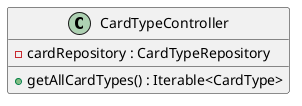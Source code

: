 @startuml

class CardTypeController {
    - cardRepository : CardTypeRepository

    + getAllCardTypes() : Iterable<CardType>
}

@enduml

